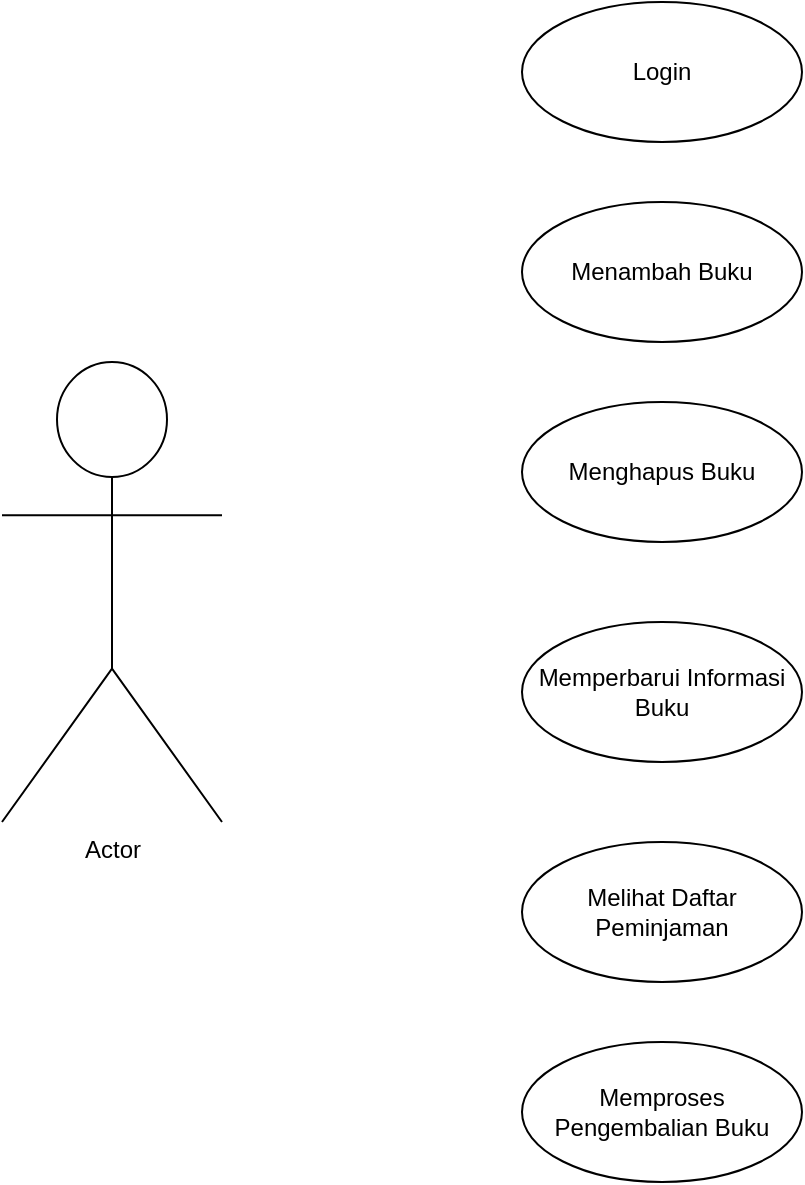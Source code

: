 <mxfile version="24.7.6">
  <diagram name="Page-1" id="QHoFcx9YMisTtljl7uNa">
    <mxGraphModel dx="1387" dy="728" grid="1" gridSize="10" guides="1" tooltips="1" connect="1" arrows="1" fold="1" page="1" pageScale="1" pageWidth="850" pageHeight="1100" math="0" shadow="0">
      <root>
        <mxCell id="0" />
        <mxCell id="1" parent="0" />
        <mxCell id="vbK594EZxYFQ8bA3J1nK-1" value="Actor" style="shape=umlActor;verticalLabelPosition=bottom;verticalAlign=top;html=1;outlineConnect=0;" vertex="1" parent="1">
          <mxGeometry x="40" y="400" width="110" height="230" as="geometry" />
        </mxCell>
        <mxCell id="vbK594EZxYFQ8bA3J1nK-3" value="Login" style="ellipse;whiteSpace=wrap;html=1;" vertex="1" parent="1">
          <mxGeometry x="300" y="220" width="140" height="70" as="geometry" />
        </mxCell>
        <mxCell id="vbK594EZxYFQ8bA3J1nK-4" value="Menambah Buku" style="ellipse;whiteSpace=wrap;html=1;" vertex="1" parent="1">
          <mxGeometry x="300" y="320" width="140" height="70" as="geometry" />
        </mxCell>
        <mxCell id="vbK594EZxYFQ8bA3J1nK-5" value="Menghapus Buku" style="ellipse;whiteSpace=wrap;html=1;" vertex="1" parent="1">
          <mxGeometry x="300" y="420" width="140" height="70" as="geometry" />
        </mxCell>
        <mxCell id="vbK594EZxYFQ8bA3J1nK-6" value="Memperbarui Informasi Buku" style="ellipse;whiteSpace=wrap;html=1;" vertex="1" parent="1">
          <mxGeometry x="300" y="530" width="140" height="70" as="geometry" />
        </mxCell>
        <mxCell id="vbK594EZxYFQ8bA3J1nK-7" value="Melihat Daftar Peminjaman" style="ellipse;whiteSpace=wrap;html=1;" vertex="1" parent="1">
          <mxGeometry x="300" y="640" width="140" height="70" as="geometry" />
        </mxCell>
        <mxCell id="vbK594EZxYFQ8bA3J1nK-8" value="Memproses Pengembalian Buku" style="ellipse;whiteSpace=wrap;html=1;" vertex="1" parent="1">
          <mxGeometry x="300" y="740" width="140" height="70" as="geometry" />
        </mxCell>
        <mxCell id="vbK594EZxYFQ8bA3J1nK-10" style="edgeStyle=orthogonalEdgeStyle;rounded=0;orthogonalLoop=1;jettySize=auto;html=1;exitX=0.5;exitY=1;exitDx=0;exitDy=0;" edge="1" parent="1" source="vbK594EZxYFQ8bA3J1nK-5" target="vbK594EZxYFQ8bA3J1nK-5">
          <mxGeometry relative="1" as="geometry" />
        </mxCell>
      </root>
    </mxGraphModel>
  </diagram>
</mxfile>
